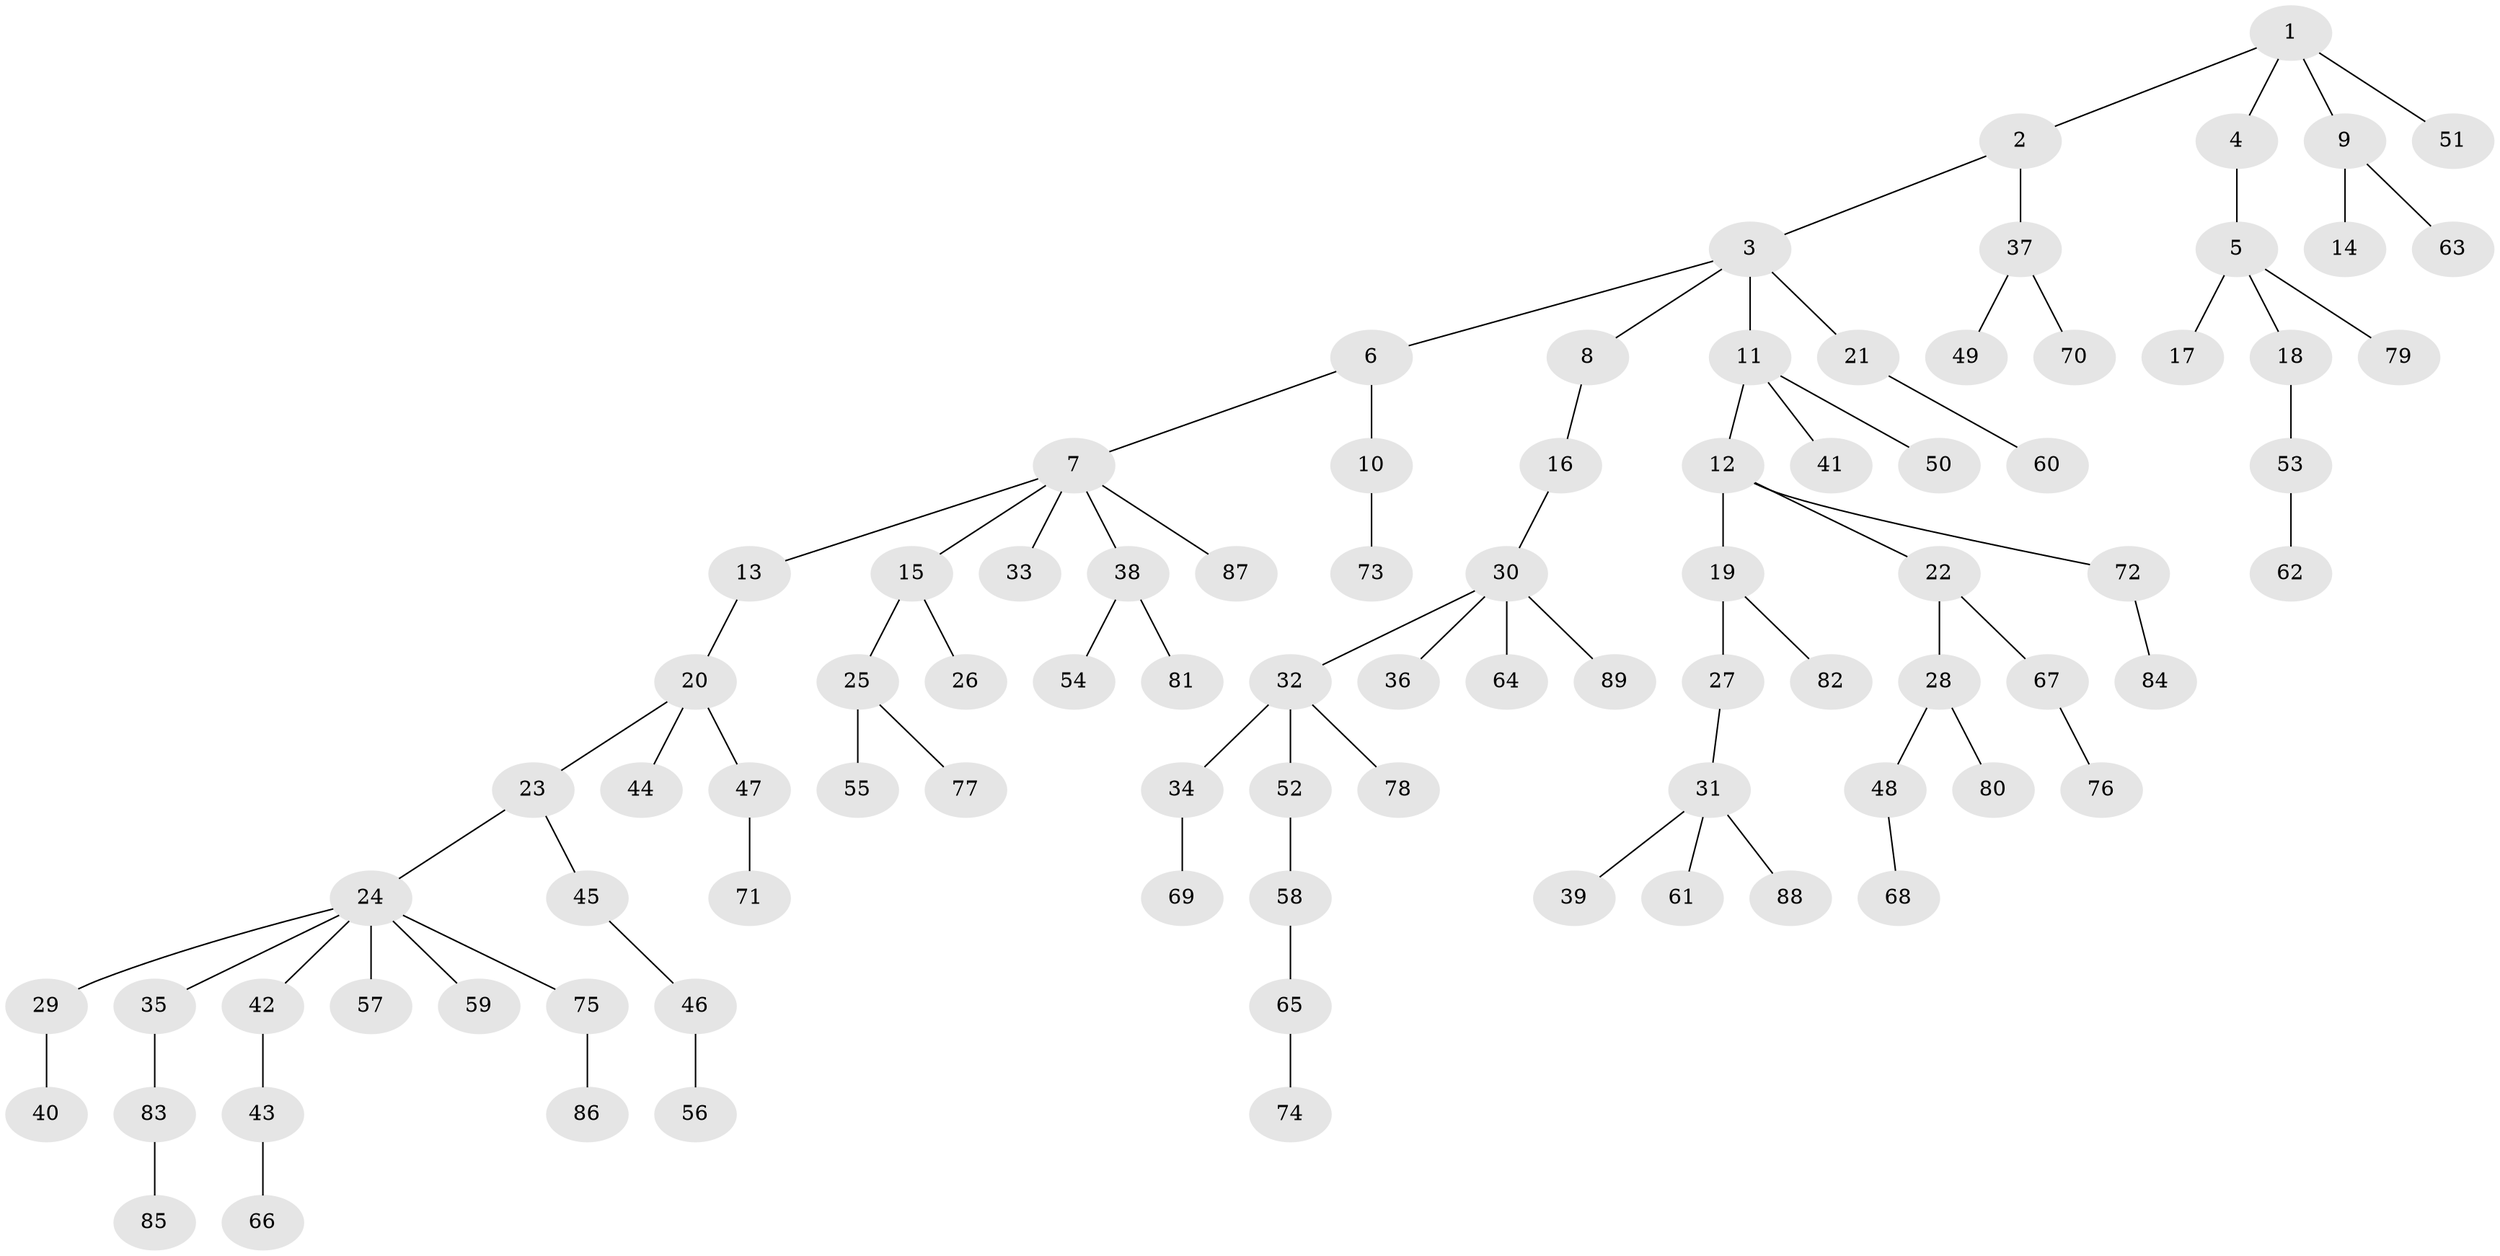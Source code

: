 // coarse degree distribution, {3: 0.06779661016949153, 4: 0.0847457627118644, 7: 0.03389830508474576, 5: 0.03389830508474576, 2: 0.23728813559322035, 1: 0.5423728813559322}
// Generated by graph-tools (version 1.1) at 2025/24/03/03/25 07:24:05]
// undirected, 89 vertices, 88 edges
graph export_dot {
graph [start="1"]
  node [color=gray90,style=filled];
  1;
  2;
  3;
  4;
  5;
  6;
  7;
  8;
  9;
  10;
  11;
  12;
  13;
  14;
  15;
  16;
  17;
  18;
  19;
  20;
  21;
  22;
  23;
  24;
  25;
  26;
  27;
  28;
  29;
  30;
  31;
  32;
  33;
  34;
  35;
  36;
  37;
  38;
  39;
  40;
  41;
  42;
  43;
  44;
  45;
  46;
  47;
  48;
  49;
  50;
  51;
  52;
  53;
  54;
  55;
  56;
  57;
  58;
  59;
  60;
  61;
  62;
  63;
  64;
  65;
  66;
  67;
  68;
  69;
  70;
  71;
  72;
  73;
  74;
  75;
  76;
  77;
  78;
  79;
  80;
  81;
  82;
  83;
  84;
  85;
  86;
  87;
  88;
  89;
  1 -- 2;
  1 -- 4;
  1 -- 9;
  1 -- 51;
  2 -- 3;
  2 -- 37;
  3 -- 6;
  3 -- 8;
  3 -- 11;
  3 -- 21;
  4 -- 5;
  5 -- 17;
  5 -- 18;
  5 -- 79;
  6 -- 7;
  6 -- 10;
  7 -- 13;
  7 -- 15;
  7 -- 33;
  7 -- 38;
  7 -- 87;
  8 -- 16;
  9 -- 14;
  9 -- 63;
  10 -- 73;
  11 -- 12;
  11 -- 41;
  11 -- 50;
  12 -- 19;
  12 -- 22;
  12 -- 72;
  13 -- 20;
  15 -- 25;
  15 -- 26;
  16 -- 30;
  18 -- 53;
  19 -- 27;
  19 -- 82;
  20 -- 23;
  20 -- 44;
  20 -- 47;
  21 -- 60;
  22 -- 28;
  22 -- 67;
  23 -- 24;
  23 -- 45;
  24 -- 29;
  24 -- 35;
  24 -- 42;
  24 -- 57;
  24 -- 59;
  24 -- 75;
  25 -- 55;
  25 -- 77;
  27 -- 31;
  28 -- 48;
  28 -- 80;
  29 -- 40;
  30 -- 32;
  30 -- 36;
  30 -- 64;
  30 -- 89;
  31 -- 39;
  31 -- 61;
  31 -- 88;
  32 -- 34;
  32 -- 52;
  32 -- 78;
  34 -- 69;
  35 -- 83;
  37 -- 49;
  37 -- 70;
  38 -- 54;
  38 -- 81;
  42 -- 43;
  43 -- 66;
  45 -- 46;
  46 -- 56;
  47 -- 71;
  48 -- 68;
  52 -- 58;
  53 -- 62;
  58 -- 65;
  65 -- 74;
  67 -- 76;
  72 -- 84;
  75 -- 86;
  83 -- 85;
}

